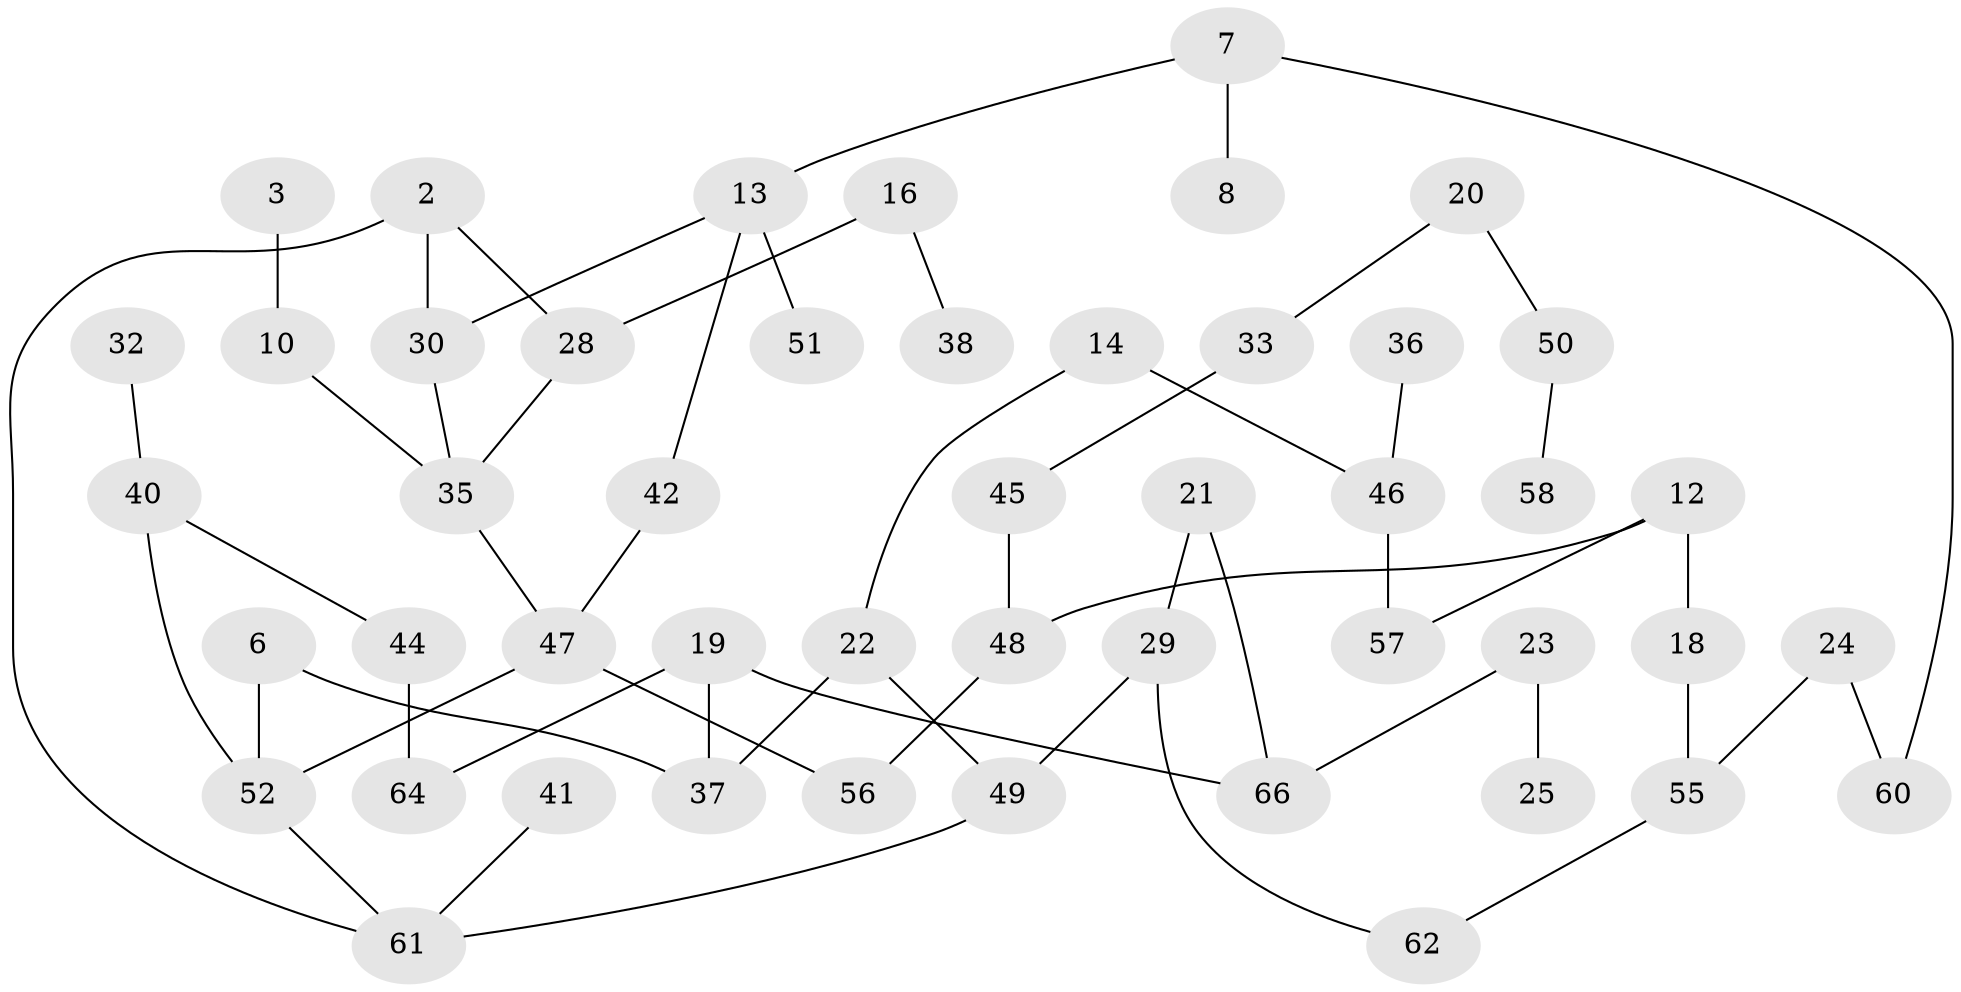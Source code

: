 // original degree distribution, {1: 0.32061068702290074, 2: 0.2748091603053435, 0: 0.10687022900763359, 3: 0.19083969465648856, 4: 0.061068702290076333, 5: 0.03816793893129771, 6: 0.007633587786259542}
// Generated by graph-tools (version 1.1) at 2025/00/03/09/25 03:00:50]
// undirected, 48 vertices, 56 edges
graph export_dot {
graph [start="1"]
  node [color=gray90,style=filled];
  2;
  3;
  6;
  7;
  8;
  10;
  12;
  13;
  14;
  16;
  18;
  19;
  20;
  21;
  22;
  23;
  24;
  25;
  28;
  29;
  30;
  32;
  33;
  35;
  36;
  37;
  38;
  40;
  41;
  42;
  44;
  45;
  46;
  47;
  48;
  49;
  50;
  51;
  52;
  55;
  56;
  57;
  58;
  60;
  61;
  62;
  64;
  66;
  2 -- 28 [weight=1.0];
  2 -- 30 [weight=1.0];
  2 -- 61 [weight=1.0];
  3 -- 10 [weight=1.0];
  6 -- 37 [weight=1.0];
  6 -- 52 [weight=2.0];
  7 -- 8 [weight=1.0];
  7 -- 13 [weight=1.0];
  7 -- 60 [weight=1.0];
  10 -- 35 [weight=1.0];
  12 -- 18 [weight=1.0];
  12 -- 48 [weight=1.0];
  12 -- 57 [weight=1.0];
  13 -- 30 [weight=1.0];
  13 -- 42 [weight=1.0];
  13 -- 51 [weight=1.0];
  14 -- 22 [weight=1.0];
  14 -- 46 [weight=1.0];
  16 -- 28 [weight=1.0];
  16 -- 38 [weight=1.0];
  18 -- 55 [weight=1.0];
  19 -- 37 [weight=1.0];
  19 -- 64 [weight=1.0];
  19 -- 66 [weight=2.0];
  20 -- 33 [weight=1.0];
  20 -- 50 [weight=1.0];
  21 -- 29 [weight=1.0];
  21 -- 66 [weight=1.0];
  22 -- 37 [weight=1.0];
  22 -- 49 [weight=1.0];
  23 -- 25 [weight=1.0];
  23 -- 66 [weight=1.0];
  24 -- 55 [weight=1.0];
  24 -- 60 [weight=1.0];
  28 -- 35 [weight=1.0];
  29 -- 49 [weight=1.0];
  29 -- 62 [weight=1.0];
  30 -- 35 [weight=1.0];
  32 -- 40 [weight=1.0];
  33 -- 45 [weight=1.0];
  35 -- 47 [weight=1.0];
  36 -- 46 [weight=1.0];
  40 -- 44 [weight=1.0];
  40 -- 52 [weight=1.0];
  41 -- 61 [weight=1.0];
  42 -- 47 [weight=1.0];
  44 -- 64 [weight=1.0];
  45 -- 48 [weight=2.0];
  46 -- 57 [weight=1.0];
  47 -- 52 [weight=1.0];
  47 -- 56 [weight=1.0];
  48 -- 56 [weight=1.0];
  49 -- 61 [weight=1.0];
  50 -- 58 [weight=1.0];
  52 -- 61 [weight=1.0];
  55 -- 62 [weight=1.0];
}
